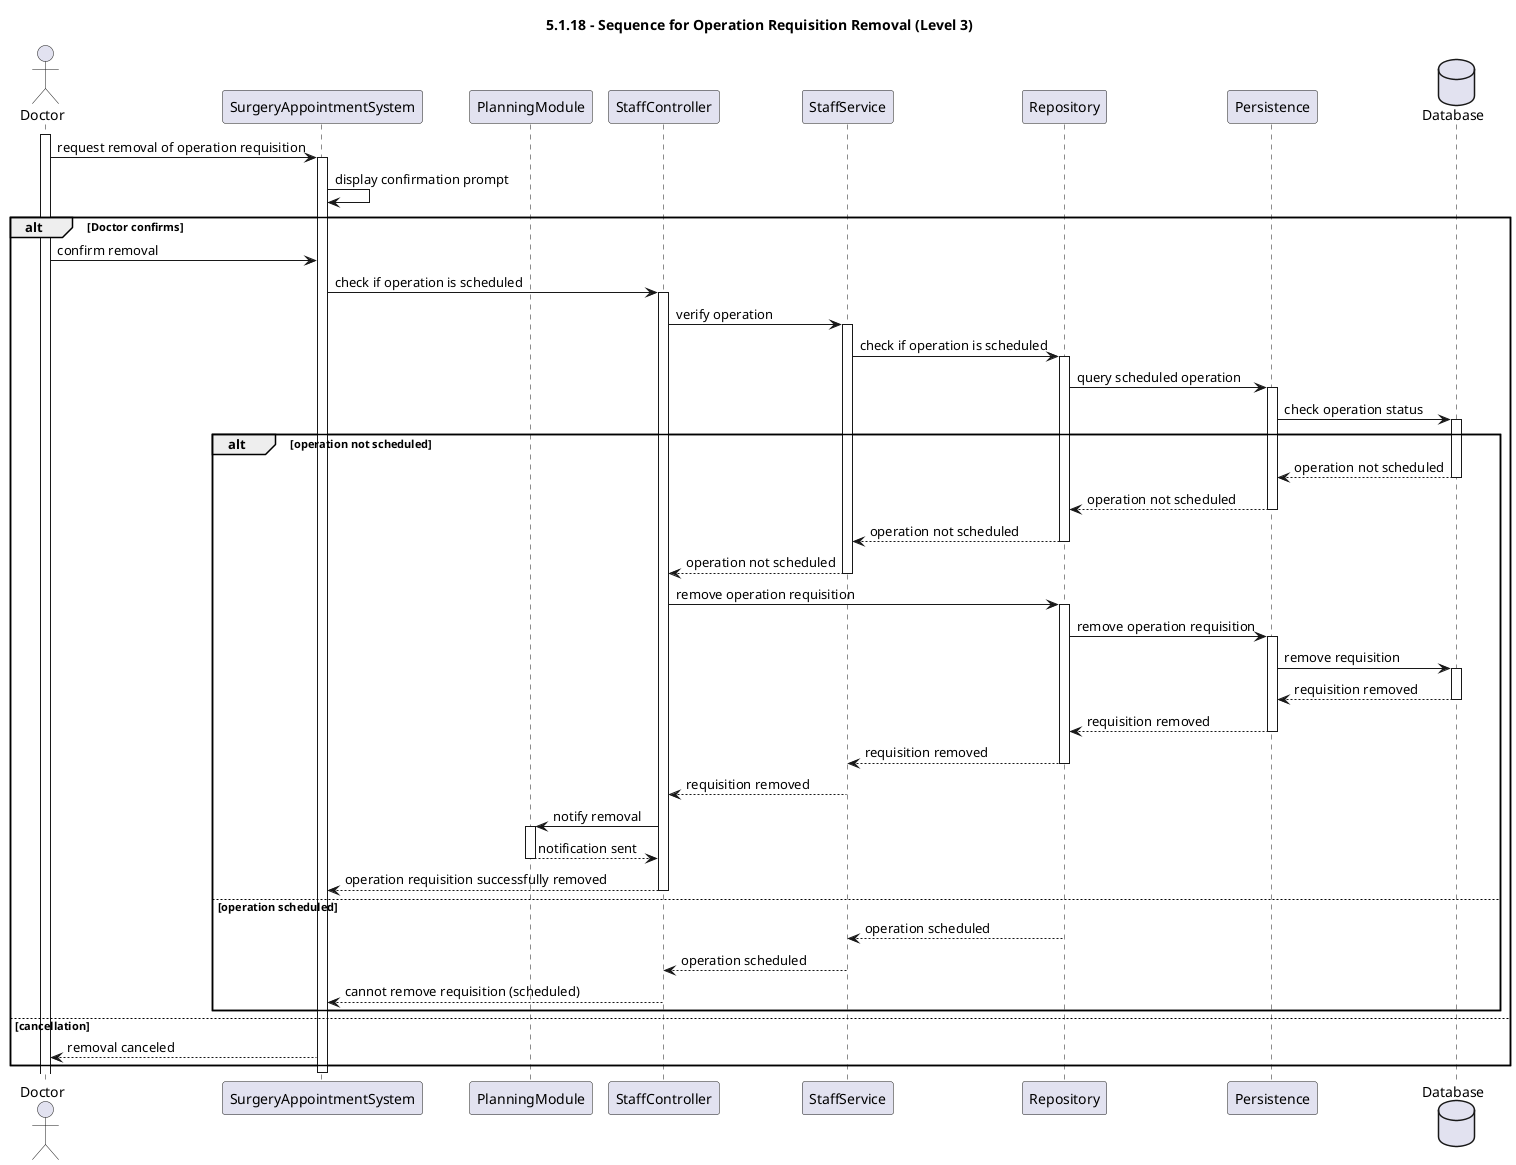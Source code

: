 ﻿@startuml
title 5.1.18 - Sequence for Operation Requisition Removal (Level 3)

actor Doctor
participant SurgeryAppointmentSystem
participant PlanningModule
participant StaffController
participant StaffService
participant Repository
participant Persistence
database Database

activate Doctor

Doctor -> SurgeryAppointmentSystem: request removal of operation requisition
activate SurgeryAppointmentSystem

SurgeryAppointmentSystem -> SurgeryAppointmentSystem: display confirmation prompt

alt Doctor confirms
    Doctor -> SurgeryAppointmentSystem: confirm removal

    SurgeryAppointmentSystem -> StaffController: check if operation is scheduled
    activate StaffController

    StaffController -> StaffService: verify operation
    activate StaffService

    StaffService -> Repository: check if operation is scheduled
    activate Repository

    Repository -> Persistence: query scheduled operation
    activate Persistence

    Persistence -> Database: check operation status
    alt operation not scheduled        
        activate Database

        Database --> Persistence: operation not scheduled
        deactivate Database

        Persistence --> Repository: operation not scheduled
        deactivate Persistence

        Repository --> StaffService: operation not scheduled
        deactivate Repository

        StaffService --> StaffController: operation not scheduled
        deactivate StaffService

        StaffController -> Repository: remove operation requisition
        activate Repository

        Repository -> Persistence: remove operation requisition
        activate Persistence

        Persistence -> Database: remove requisition
        activate Database

        Database --> Persistence: requisition removed
        deactivate Database

        Persistence --> Repository: requisition removed
        deactivate Persistence

        Repository --> StaffService: requisition removed
        deactivate Repository

        StaffService --> StaffController: requisition removed
        deactivate StaffService

        StaffController -> PlanningModule: notify removal
        activate PlanningModule
        PlanningModule --> StaffController: notification sent
        deactivate PlanningModule

        StaffController --> SurgeryAppointmentSystem: operation requisition successfully removed
        deactivate StaffController
    else operation scheduled
        Repository --> StaffService: operation scheduled
        deactivate Repository
        StaffService --> StaffController: operation scheduled
        deactivate StaffService
        StaffController --> SurgeryAppointmentSystem: cannot remove requisition (scheduled)
    end
else cancellation
    SurgeryAppointmentSystem --> Doctor: removal canceled
end

deactivate SurgeryAppointmentSystem
@enduml

